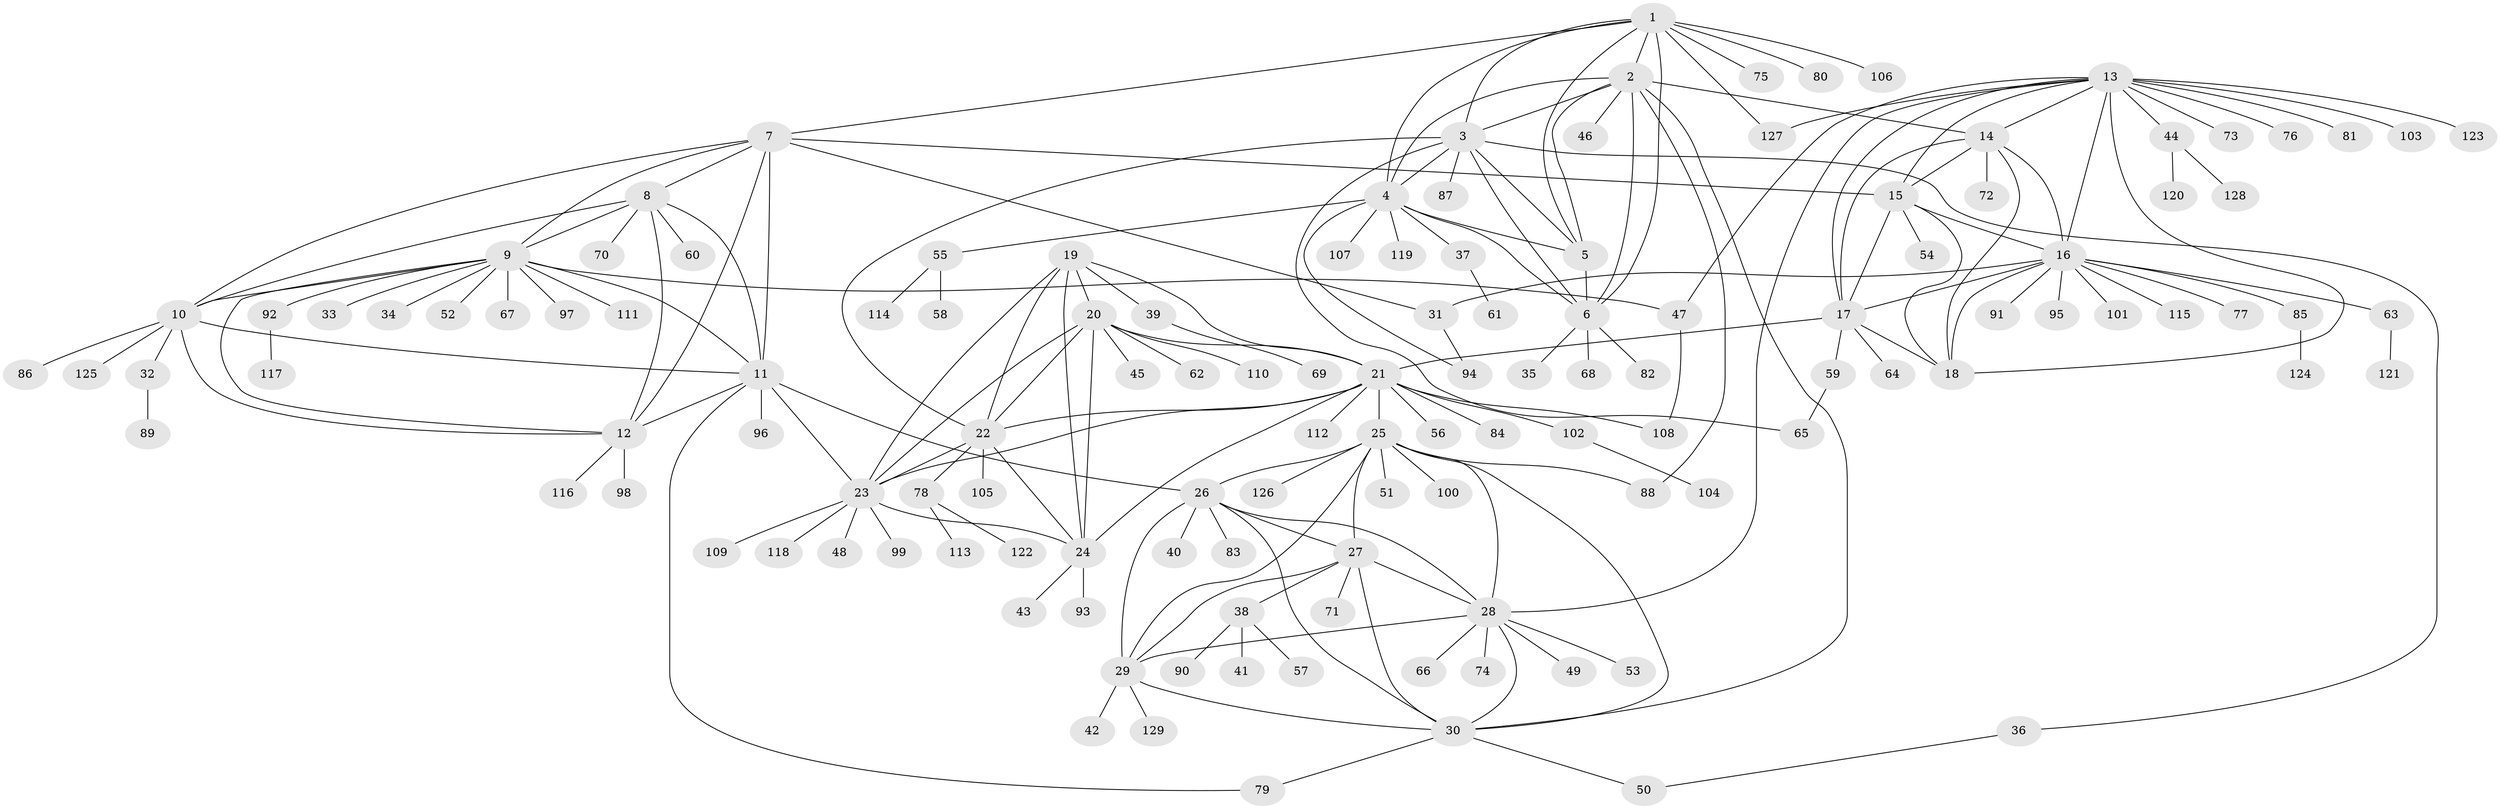 // coarse degree distribution, {11: 0.04040404040404041, 6: 0.050505050505050504, 12: 0.020202020202020204, 3: 0.050505050505050504, 9: 0.020202020202020204, 5: 0.010101010101010102, 7: 0.06060606060606061, 8: 0.030303030303030304, 1: 0.6262626262626263, 2: 0.09090909090909091}
// Generated by graph-tools (version 1.1) at 2025/24/03/03/25 07:24:14]
// undirected, 129 vertices, 193 edges
graph export_dot {
graph [start="1"]
  node [color=gray90,style=filled];
  1;
  2;
  3;
  4;
  5;
  6;
  7;
  8;
  9;
  10;
  11;
  12;
  13;
  14;
  15;
  16;
  17;
  18;
  19;
  20;
  21;
  22;
  23;
  24;
  25;
  26;
  27;
  28;
  29;
  30;
  31;
  32;
  33;
  34;
  35;
  36;
  37;
  38;
  39;
  40;
  41;
  42;
  43;
  44;
  45;
  46;
  47;
  48;
  49;
  50;
  51;
  52;
  53;
  54;
  55;
  56;
  57;
  58;
  59;
  60;
  61;
  62;
  63;
  64;
  65;
  66;
  67;
  68;
  69;
  70;
  71;
  72;
  73;
  74;
  75;
  76;
  77;
  78;
  79;
  80;
  81;
  82;
  83;
  84;
  85;
  86;
  87;
  88;
  89;
  90;
  91;
  92;
  93;
  94;
  95;
  96;
  97;
  98;
  99;
  100;
  101;
  102;
  103;
  104;
  105;
  106;
  107;
  108;
  109;
  110;
  111;
  112;
  113;
  114;
  115;
  116;
  117;
  118;
  119;
  120;
  121;
  122;
  123;
  124;
  125;
  126;
  127;
  128;
  129;
  1 -- 2;
  1 -- 3;
  1 -- 4;
  1 -- 5;
  1 -- 6;
  1 -- 7;
  1 -- 75;
  1 -- 80;
  1 -- 106;
  1 -- 127;
  2 -- 3;
  2 -- 4;
  2 -- 5;
  2 -- 6;
  2 -- 14;
  2 -- 30;
  2 -- 46;
  2 -- 88;
  3 -- 4;
  3 -- 5;
  3 -- 6;
  3 -- 22;
  3 -- 36;
  3 -- 65;
  3 -- 87;
  4 -- 5;
  4 -- 6;
  4 -- 37;
  4 -- 55;
  4 -- 94;
  4 -- 107;
  4 -- 119;
  5 -- 6;
  6 -- 35;
  6 -- 68;
  6 -- 82;
  7 -- 8;
  7 -- 9;
  7 -- 10;
  7 -- 11;
  7 -- 12;
  7 -- 15;
  7 -- 31;
  8 -- 9;
  8 -- 10;
  8 -- 11;
  8 -- 12;
  8 -- 60;
  8 -- 70;
  9 -- 10;
  9 -- 11;
  9 -- 12;
  9 -- 33;
  9 -- 34;
  9 -- 47;
  9 -- 52;
  9 -- 67;
  9 -- 92;
  9 -- 97;
  9 -- 111;
  10 -- 11;
  10 -- 12;
  10 -- 32;
  10 -- 86;
  10 -- 125;
  11 -- 12;
  11 -- 23;
  11 -- 26;
  11 -- 79;
  11 -- 96;
  12 -- 98;
  12 -- 116;
  13 -- 14;
  13 -- 15;
  13 -- 16;
  13 -- 17;
  13 -- 18;
  13 -- 28;
  13 -- 44;
  13 -- 47;
  13 -- 73;
  13 -- 76;
  13 -- 81;
  13 -- 103;
  13 -- 123;
  13 -- 127;
  14 -- 15;
  14 -- 16;
  14 -- 17;
  14 -- 18;
  14 -- 72;
  15 -- 16;
  15 -- 17;
  15 -- 18;
  15 -- 54;
  16 -- 17;
  16 -- 18;
  16 -- 31;
  16 -- 63;
  16 -- 77;
  16 -- 85;
  16 -- 91;
  16 -- 95;
  16 -- 101;
  16 -- 115;
  17 -- 18;
  17 -- 21;
  17 -- 59;
  17 -- 64;
  19 -- 20;
  19 -- 21;
  19 -- 22;
  19 -- 23;
  19 -- 24;
  19 -- 39;
  20 -- 21;
  20 -- 22;
  20 -- 23;
  20 -- 24;
  20 -- 45;
  20 -- 62;
  20 -- 110;
  21 -- 22;
  21 -- 23;
  21 -- 24;
  21 -- 25;
  21 -- 56;
  21 -- 84;
  21 -- 102;
  21 -- 108;
  21 -- 112;
  22 -- 23;
  22 -- 24;
  22 -- 78;
  22 -- 105;
  23 -- 24;
  23 -- 48;
  23 -- 99;
  23 -- 109;
  23 -- 118;
  24 -- 43;
  24 -- 93;
  25 -- 26;
  25 -- 27;
  25 -- 28;
  25 -- 29;
  25 -- 30;
  25 -- 51;
  25 -- 88;
  25 -- 100;
  25 -- 126;
  26 -- 27;
  26 -- 28;
  26 -- 29;
  26 -- 30;
  26 -- 40;
  26 -- 83;
  27 -- 28;
  27 -- 29;
  27 -- 30;
  27 -- 38;
  27 -- 71;
  28 -- 29;
  28 -- 30;
  28 -- 49;
  28 -- 53;
  28 -- 66;
  28 -- 74;
  29 -- 30;
  29 -- 42;
  29 -- 129;
  30 -- 50;
  30 -- 79;
  31 -- 94;
  32 -- 89;
  36 -- 50;
  37 -- 61;
  38 -- 41;
  38 -- 57;
  38 -- 90;
  39 -- 69;
  44 -- 120;
  44 -- 128;
  47 -- 108;
  55 -- 58;
  55 -- 114;
  59 -- 65;
  63 -- 121;
  78 -- 113;
  78 -- 122;
  85 -- 124;
  92 -- 117;
  102 -- 104;
}
